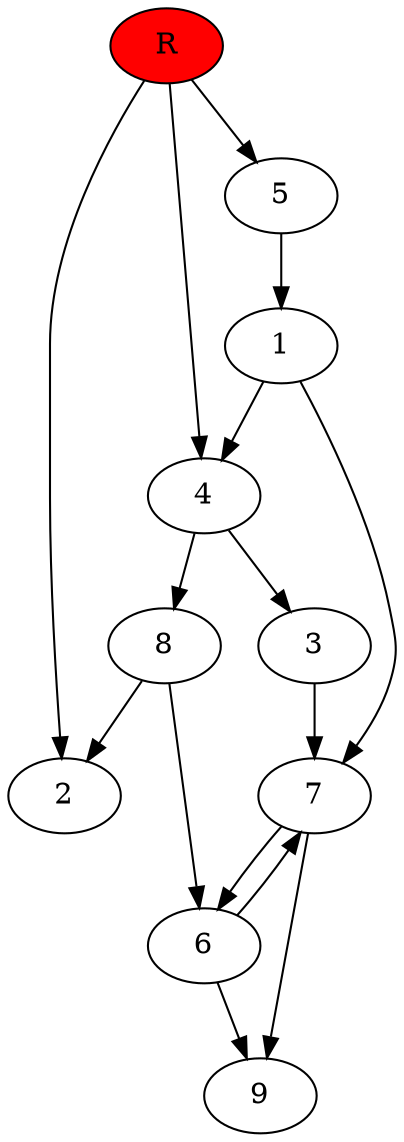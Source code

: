 digraph prb15546 {
	1
	2
	3
	4
	5
	6
	7
	8
	R [fillcolor="#ff0000" style=filled]
	1 -> 4
	1 -> 7
	3 -> 7
	4 -> 3
	4 -> 8
	5 -> 1
	6 -> 7
	6 -> 9
	7 -> 6
	7 -> 9
	8 -> 2
	8 -> 6
	R -> 2
	R -> 4
	R -> 5
}
